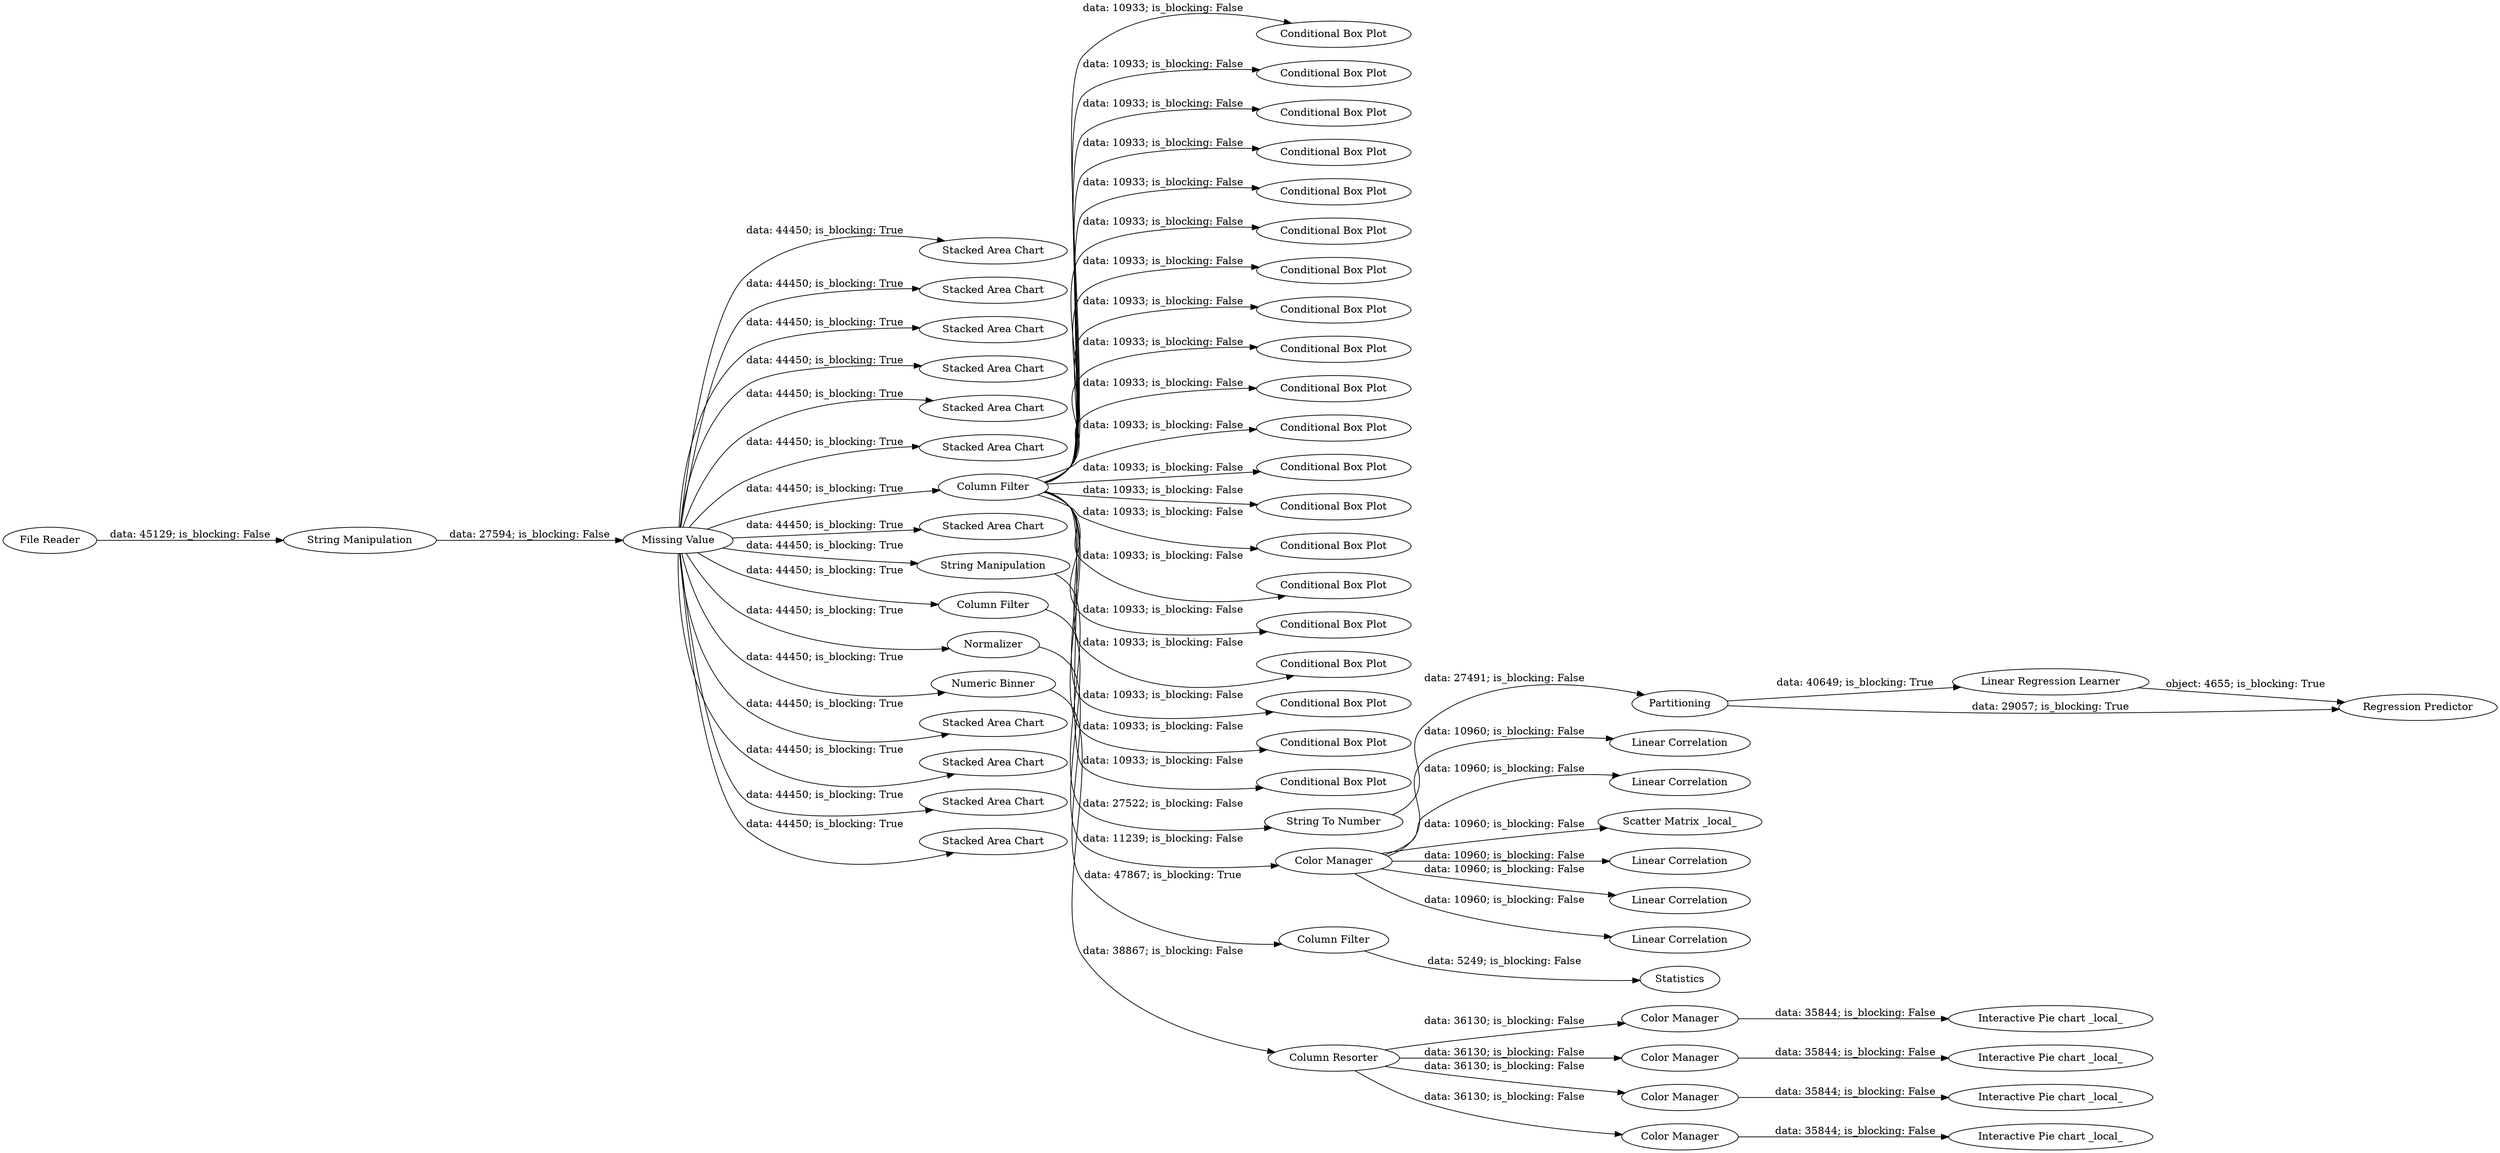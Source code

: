 digraph {
	"-2501313326276217044_24" [label="Column Filter"]
	"-2501313326276217044_61" [label="Stacked Area Chart"]
	"-2501313326276217044_64" [label="Stacked Area Chart"]
	"-2501313326276217044_14" [label="Column Resorter"]
	"-2501313326276217044_21" [label="Interactive Pie chart _local_"]
	"-2501313326276217044_1" [label="File Reader"]
	"-2501313326276217044_65" [label="Linear Correlation"]
	"-2501313326276217044_34" [label="Linear Correlation"]
	"-2501313326276217044_42" [label="Conditional Box Plot"]
	"-2501313326276217044_50" [label="Conditional Box Plot"]
	"-2501313326276217044_73" [label=Partitioning]
	"-2501313326276217044_69" [label="Conditional Box Plot"]
	"-2501313326276217044_55" [label="Stacked Area Chart"]
	"-2501313326276217044_66" [label="Conditional Box Plot"]
	"-2501313326276217044_17" [label="Color Manager"]
	"-2501313326276217044_70" [label="Linear Regression Learner"]
	"-2501313326276217044_63" [label="Stacked Area Chart"]
	"-2501313326276217044_33" [label="Scatter Matrix _local_"]
	"-2501313326276217044_43" [label="Conditional Box Plot"]
	"-2501313326276217044_45" [label="Conditional Box Plot"]
	"-2501313326276217044_44" [label="Conditional Box Plot"]
	"-2501313326276217044_30" [label="Color Manager"]
	"-2501313326276217044_67" [label="Conditional Box Plot"]
	"-2501313326276217044_18" [label="Color Manager"]
	"-2501313326276217044_40" [label="Conditional Box Plot"]
	"-2501313326276217044_56" [label="Stacked Area Chart"]
	"-2501313326276217044_54" [label="Stacked Area Chart"]
	"-2501313326276217044_22" [label="Interactive Pie chart _local_"]
	"-2501313326276217044_76" [label="String To Number"]
	"-2501313326276217044_19" [label="Interactive Pie chart _local_"]
	"-2501313326276217044_37" [label="Column Filter"]
	"-2501313326276217044_47" [label="Conditional Box Plot"]
	"-2501313326276217044_32" [label="Linear Correlation"]
	"-2501313326276217044_59" [label="Stacked Area Chart"]
	"-2501313326276217044_75" [label="String Manipulation"]
	"-2501313326276217044_25" [label="Column Filter"]
	"-2501313326276217044_36" [label="Linear Correlation"]
	"-2501313326276217044_23" [label=Normalizer]
	"-2501313326276217044_68" [label="Conditional Box Plot"]
	"-2501313326276217044_15" [label="Color Manager"]
	"-2501313326276217044_31" [label=Statistics]
	"-2501313326276217044_4" [label="Numeric Binner"]
	"-2501313326276217044_51" [label="Conditional Box Plot"]
	"-2501313326276217044_46" [label="Conditional Box Plot"]
	"-2501313326276217044_2" [label="String Manipulation"]
	"-2501313326276217044_62" [label="Stacked Area Chart"]
	"-2501313326276217044_58" [label="Stacked Area Chart"]
	"-2501313326276217044_39" [label="Conditional Box Plot"]
	"-2501313326276217044_3" [label="Missing Value"]
	"-2501313326276217044_38" [label="Conditional Box Plot"]
	"-2501313326276217044_35" [label="Linear Correlation"]
	"-2501313326276217044_52" [label="Conditional Box Plot"]
	"-2501313326276217044_20" [label="Interactive Pie chart _local_"]
	"-2501313326276217044_60" [label="Stacked Area Chart"]
	"-2501313326276217044_53" [label="Conditional Box Plot"]
	"-2501313326276217044_49" [label="Conditional Box Plot"]
	"-2501313326276217044_71" [label="Regression Predictor"]
	"-2501313326276217044_48" [label="Conditional Box Plot"]
	"-2501313326276217044_41" [label="Conditional Box Plot"]
	"-2501313326276217044_16" [label="Color Manager"]
	"-2501313326276217044_57" [label="Stacked Area Chart"]
	"-2501313326276217044_14" -> "-2501313326276217044_17" [label="data: 36130; is_blocking: False"]
	"-2501313326276217044_30" -> "-2501313326276217044_65" [label="data: 10960; is_blocking: False"]
	"-2501313326276217044_37" -> "-2501313326276217044_68" [label="data: 10933; is_blocking: False"]
	"-2501313326276217044_37" -> "-2501313326276217044_38" [label="data: 10933; is_blocking: False"]
	"-2501313326276217044_3" -> "-2501313326276217044_55" [label="data: 44450; is_blocking: True"]
	"-2501313326276217044_37" -> "-2501313326276217044_69" [label="data: 10933; is_blocking: False"]
	"-2501313326276217044_76" -> "-2501313326276217044_73" [label="data: 27491; is_blocking: False"]
	"-2501313326276217044_37" -> "-2501313326276217044_67" [label="data: 10933; is_blocking: False"]
	"-2501313326276217044_17" -> "-2501313326276217044_21" [label="data: 35844; is_blocking: False"]
	"-2501313326276217044_18" -> "-2501313326276217044_22" [label="data: 35844; is_blocking: False"]
	"-2501313326276217044_37" -> "-2501313326276217044_39" [label="data: 10933; is_blocking: False"]
	"-2501313326276217044_37" -> "-2501313326276217044_44" [label="data: 10933; is_blocking: False"]
	"-2501313326276217044_37" -> "-2501313326276217044_51" [label="data: 10933; is_blocking: False"]
	"-2501313326276217044_37" -> "-2501313326276217044_42" [label="data: 10933; is_blocking: False"]
	"-2501313326276217044_24" -> "-2501313326276217044_31" [label="data: 5249; is_blocking: False"]
	"-2501313326276217044_3" -> "-2501313326276217044_62" [label="data: 44450; is_blocking: True"]
	"-2501313326276217044_3" -> "-2501313326276217044_25" [label="data: 44450; is_blocking: True"]
	"-2501313326276217044_3" -> "-2501313326276217044_64" [label="data: 44450; is_blocking: True"]
	"-2501313326276217044_37" -> "-2501313326276217044_40" [label="data: 10933; is_blocking: False"]
	"-2501313326276217044_37" -> "-2501313326276217044_53" [label="data: 10933; is_blocking: False"]
	"-2501313326276217044_37" -> "-2501313326276217044_48" [label="data: 10933; is_blocking: False"]
	"-2501313326276217044_3" -> "-2501313326276217044_57" [label="data: 44450; is_blocking: True"]
	"-2501313326276217044_73" -> "-2501313326276217044_70" [label="data: 40649; is_blocking: True"]
	"-2501313326276217044_73" -> "-2501313326276217044_71" [label="data: 29057; is_blocking: True"]
	"-2501313326276217044_16" -> "-2501313326276217044_20" [label="data: 35844; is_blocking: False"]
	"-2501313326276217044_30" -> "-2501313326276217044_34" [label="data: 10960; is_blocking: False"]
	"-2501313326276217044_3" -> "-2501313326276217044_59" [label="data: 44450; is_blocking: True"]
	"-2501313326276217044_37" -> "-2501313326276217044_46" [label="data: 10933; is_blocking: False"]
	"-2501313326276217044_37" -> "-2501313326276217044_49" [label="data: 10933; is_blocking: False"]
	"-2501313326276217044_37" -> "-2501313326276217044_66" [label="data: 10933; is_blocking: False"]
	"-2501313326276217044_30" -> "-2501313326276217044_32" [label="data: 10960; is_blocking: False"]
	"-2501313326276217044_2" -> "-2501313326276217044_3" [label="data: 27594; is_blocking: False"]
	"-2501313326276217044_15" -> "-2501313326276217044_19" [label="data: 35844; is_blocking: False"]
	"-2501313326276217044_37" -> "-2501313326276217044_52" [label="data: 10933; is_blocking: False"]
	"-2501313326276217044_3" -> "-2501313326276217044_60" [label="data: 44450; is_blocking: True"]
	"-2501313326276217044_14" -> "-2501313326276217044_16" [label="data: 36130; is_blocking: False"]
	"-2501313326276217044_1" -> "-2501313326276217044_2" [label="data: 45129; is_blocking: False"]
	"-2501313326276217044_3" -> "-2501313326276217044_37" [label="data: 44450; is_blocking: True"]
	"-2501313326276217044_37" -> "-2501313326276217044_45" [label="data: 10933; is_blocking: False"]
	"-2501313326276217044_3" -> "-2501313326276217044_61" [label="data: 44450; is_blocking: True"]
	"-2501313326276217044_3" -> "-2501313326276217044_63" [label="data: 44450; is_blocking: True"]
	"-2501313326276217044_37" -> "-2501313326276217044_47" [label="data: 10933; is_blocking: False"]
	"-2501313326276217044_70" -> "-2501313326276217044_71" [label="object: 4655; is_blocking: True"]
	"-2501313326276217044_75" -> "-2501313326276217044_76" [label="data: 27522; is_blocking: False"]
	"-2501313326276217044_14" -> "-2501313326276217044_15" [label="data: 36130; is_blocking: False"]
	"-2501313326276217044_14" -> "-2501313326276217044_18" [label="data: 36130; is_blocking: False"]
	"-2501313326276217044_23" -> "-2501313326276217044_24" [label="data: 47867; is_blocking: True"]
	"-2501313326276217044_37" -> "-2501313326276217044_41" [label="data: 10933; is_blocking: False"]
	"-2501313326276217044_4" -> "-2501313326276217044_14" [label="data: 38867; is_blocking: False"]
	"-2501313326276217044_3" -> "-2501313326276217044_54" [label="data: 44450; is_blocking: True"]
	"-2501313326276217044_25" -> "-2501313326276217044_30" [label="data: 11239; is_blocking: False"]
	"-2501313326276217044_30" -> "-2501313326276217044_35" [label="data: 10960; is_blocking: False"]
	"-2501313326276217044_3" -> "-2501313326276217044_23" [label="data: 44450; is_blocking: True"]
	"-2501313326276217044_37" -> "-2501313326276217044_50" [label="data: 10933; is_blocking: False"]
	"-2501313326276217044_3" -> "-2501313326276217044_58" [label="data: 44450; is_blocking: True"]
	"-2501313326276217044_3" -> "-2501313326276217044_4" [label="data: 44450; is_blocking: True"]
	"-2501313326276217044_3" -> "-2501313326276217044_56" [label="data: 44450; is_blocking: True"]
	"-2501313326276217044_3" -> "-2501313326276217044_75" [label="data: 44450; is_blocking: True"]
	"-2501313326276217044_30" -> "-2501313326276217044_33" [label="data: 10960; is_blocking: False"]
	"-2501313326276217044_37" -> "-2501313326276217044_43" [label="data: 10933; is_blocking: False"]
	"-2501313326276217044_30" -> "-2501313326276217044_36" [label="data: 10960; is_blocking: False"]
	rankdir=LR
}
